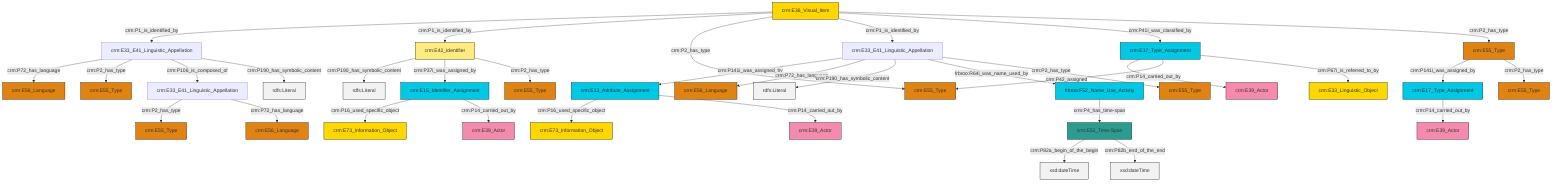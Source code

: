 graph TD
classDef Literal fill:#f2f2f2,stroke:#000000;
classDef CRM_Entity fill:#FFFFFF,stroke:#000000;
classDef Temporal_Entity fill:#00C9E6, stroke:#000000;
classDef Type fill:#E18312, stroke:#000000;
classDef Time-Span fill:#2C9C91, stroke:#000000;
classDef Appellation fill:#FFEB7F, stroke:#000000;
classDef Place fill:#008836, stroke:#000000;
classDef Persistent_Item fill:#B266B2, stroke:#000000;
classDef Conceptual_Object fill:#FFD700, stroke:#000000;
classDef Physical_Thing fill:#D2B48C, stroke:#000000;
classDef Actor fill:#f58aad, stroke:#000000;
classDef PC_Classes fill:#4ce600, stroke:#000000;
classDef Multi fill:#cccccc,stroke:#000000;

0["crm:E33_E41_Linguistic_Appellation"]:::Default -->|crm:P72_has_language| 1["crm:E56_Language"]:::Type
4["crm:E52_Time-Span"]:::Time-Span -->|crm:P82a_begin_of_the_begin| 5[xsd:dateTime]:::Literal
6["crm:E55_Type"]:::Type -->|crm:P141i_was_assigned_by| 7["crm:E17_Type_Assignment"]:::Temporal_Entity
10["crm:E33_E41_Linguistic_Appellation"]:::Default -->|crm:P2_has_type| 11["crm:E55_Type"]:::Type
2["crm:E42_Identifier"]:::Appellation -->|crm:P190_has_symbolic_content| 12[rdfs:Literal]:::Literal
13["crm:E33_E41_Linguistic_Appellation"]:::Default -->|crm:P141i_was_assigned_by| 14["crm:E13_Attribute_Assignment"]:::Temporal_Entity
0["crm:E33_E41_Linguistic_Appellation"]:::Default -->|crm:P2_has_type| 17["crm:E55_Type"]:::Type
14["crm:E13_Attribute_Assignment"]:::Temporal_Entity -->|crm:P16_used_specific_object| 18["crm:E73_Information_Object"]:::Conceptual_Object
14["crm:E13_Attribute_Assignment"]:::Temporal_Entity -->|crm:P14_carried_out_by| 21["crm:E39_Actor"]:::Actor
13["crm:E33_E41_Linguistic_Appellation"]:::Default -->|crm:P72_has_language| 22["crm:E56_Language"]:::Type
13["crm:E33_E41_Linguistic_Appellation"]:::Default -->|crm:P190_has_symbolic_content| 35[rdfs:Literal]:::Literal
36["crm:E36_Visual_Item"]:::Conceptual_Object -->|crm:P1_is_identified_by| 0["crm:E33_E41_Linguistic_Appellation"]:::Default
6["crm:E55_Type"]:::Type -->|crm:P2_has_type| 33["crm:E55_Type"]:::Type
7["crm:E17_Type_Assignment"]:::Temporal_Entity -->|crm:P14_carried_out_by| 19["crm:E39_Actor"]:::Actor
36["crm:E36_Visual_Item"]:::Conceptual_Object -->|crm:P1_is_identified_by| 2["crm:E42_Identifier"]:::Appellation
0["crm:E33_E41_Linguistic_Appellation"]:::Default -->|crm:P106_is_composed_of| 10["crm:E33_E41_Linguistic_Appellation"]:::Default
36["crm:E36_Visual_Item"]:::Conceptual_Object -->|crm:P2_has_type| 39["crm:E55_Type"]:::Type
31["frbroo:F52_Name_Use_Activity"]:::Temporal_Entity -->|crm:P4_has_time-span| 4["crm:E52_Time-Span"]:::Time-Span
36["crm:E36_Visual_Item"]:::Conceptual_Object -->|crm:P1_is_identified_by| 13["crm:E33_E41_Linguistic_Appellation"]:::Default
2["crm:E42_Identifier"]:::Appellation -->|crm:P37i_was_assigned_by| 8["crm:E15_Identifier_Assignment"]:::Temporal_Entity
0["crm:E33_E41_Linguistic_Appellation"]:::Default -->|crm:P190_has_symbolic_content| 40[rdfs:Literal]:::Literal
4["crm:E52_Time-Span"]:::Time-Span -->|crm:P82b_end_of_the_end| 42[xsd:dateTime]:::Literal
36["crm:E36_Visual_Item"]:::Conceptual_Object -->|crm:P41i_was_classified_by| 23["crm:E17_Type_Assignment"]:::Temporal_Entity
13["crm:E33_E41_Linguistic_Appellation"]:::Default -->|frbroo:R64i_was_name_used_by| 31["frbroo:F52_Name_Use_Activity"]:::Temporal_Entity
23["crm:E17_Type_Assignment"]:::Temporal_Entity -->|crm:P14_carried_out_by| 48["crm:E39_Actor"]:::Actor
8["crm:E15_Identifier_Assignment"]:::Temporal_Entity -->|crm:P16_used_specific_object| 15["crm:E73_Information_Object"]:::Conceptual_Object
23["crm:E17_Type_Assignment"]:::Temporal_Entity -->|crm:P42_assigned| 39["crm:E55_Type"]:::Type
2["crm:E42_Identifier"]:::Appellation -->|crm:P2_has_type| 55["crm:E55_Type"]:::Type
36["crm:E36_Visual_Item"]:::Conceptual_Object -->|crm:P2_has_type| 6["crm:E55_Type"]:::Type
8["crm:E15_Identifier_Assignment"]:::Temporal_Entity -->|crm:P14_carried_out_by| 28["crm:E39_Actor"]:::Actor
23["crm:E17_Type_Assignment"]:::Temporal_Entity -->|crm:P67i_is_referred_to_by| 58["crm:E33_Linguistic_Object"]:::Conceptual_Object
10["crm:E33_E41_Linguistic_Appellation"]:::Default -->|crm:P72_has_language| 45["crm:E56_Language"]:::Type
13["crm:E33_E41_Linguistic_Appellation"]:::Default -->|crm:P2_has_type| 59["crm:E55_Type"]:::Type